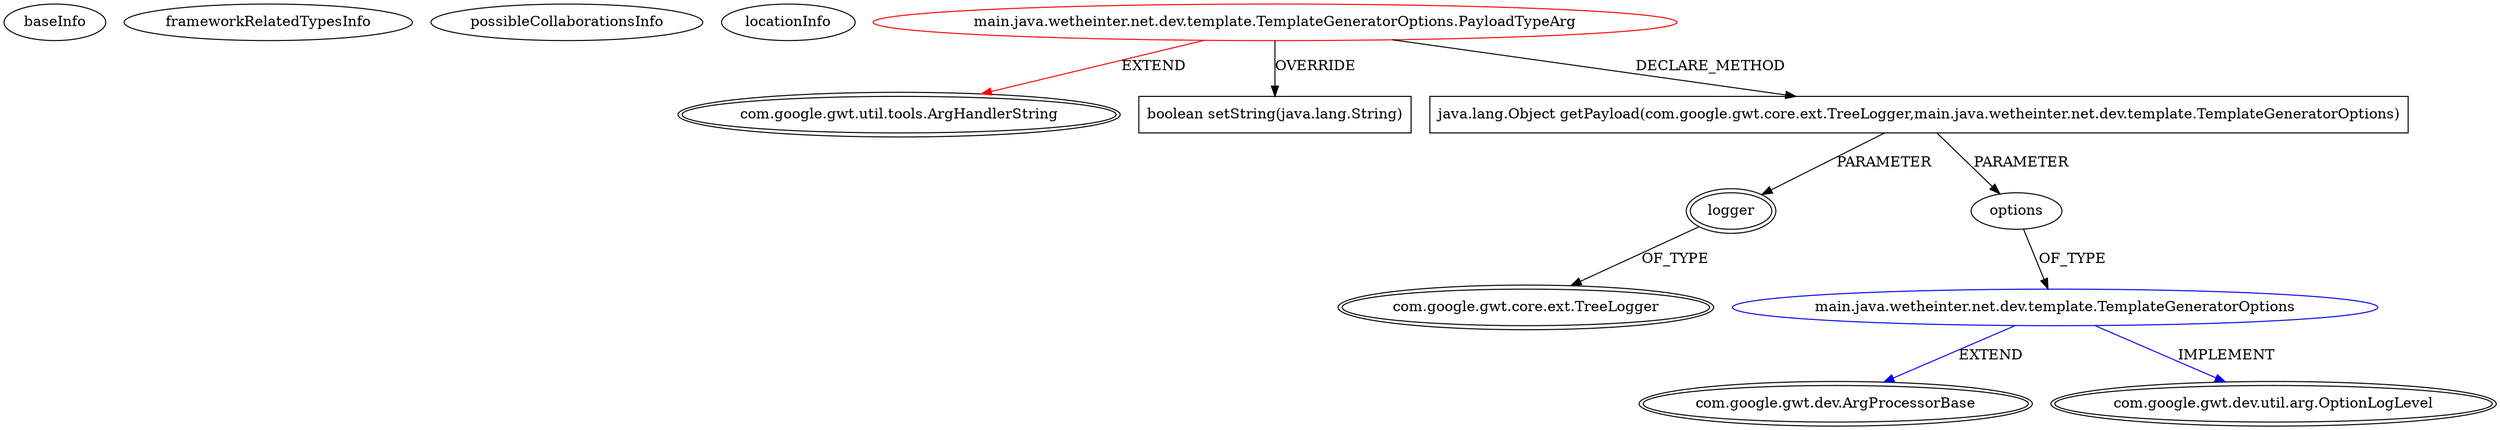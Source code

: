 digraph {
baseInfo[graphId=477,category="extension_graph",isAnonymous=false,possibleRelation=true]
frameworkRelatedTypesInfo[0="com.google.gwt.util.tools.ArgHandlerString"]
possibleCollaborationsInfo[0="477~CLIENT_METHOD_DECLARATION-PARAMETER_DECLARATION-~com.google.gwt.util.tools.ArgHandlerString ~com.google.gwt.dev.ArgProcessorBase com.google.gwt.dev.util.arg.OptionLogLevel ~false~false"]
locationInfo[projectName="WeTheInternet-xapi-template",filePath="/WeTheInternet-xapi-template/xapi-template-master/src/main/java/wetheinter/net/dev/template/TemplateGeneratorOptions.java",contextSignature="PayloadTypeArg",graphId="477"]
0[label="main.java.wetheinter.net.dev.template.TemplateGeneratorOptions.PayloadTypeArg",vertexType="ROOT_CLIENT_CLASS_DECLARATION",isFrameworkType=false,color=red]
1[label="com.google.gwt.util.tools.ArgHandlerString",vertexType="FRAMEWORK_CLASS_TYPE",isFrameworkType=true,peripheries=2]
2[label="boolean setString(java.lang.String)",vertexType="OVERRIDING_METHOD_DECLARATION",isFrameworkType=false,shape=box]
6[label="java.lang.Object getPayload(com.google.gwt.core.ext.TreeLogger,main.java.wetheinter.net.dev.template.TemplateGeneratorOptions)",vertexType="CLIENT_METHOD_DECLARATION",isFrameworkType=false,shape=box]
7[label="logger",vertexType="PARAMETER_DECLARATION",isFrameworkType=true,peripheries=2]
8[label="com.google.gwt.core.ext.TreeLogger",vertexType="FRAMEWORK_CLASS_TYPE",isFrameworkType=true,peripheries=2]
9[label="options",vertexType="PARAMETER_DECLARATION",isFrameworkType=false]
10[label="main.java.wetheinter.net.dev.template.TemplateGeneratorOptions",vertexType="REFERENCE_CLIENT_CLASS_DECLARATION",isFrameworkType=false,color=blue]
11[label="com.google.gwt.dev.ArgProcessorBase",vertexType="FRAMEWORK_CLASS_TYPE",isFrameworkType=true,peripheries=2]
12[label="com.google.gwt.dev.util.arg.OptionLogLevel",vertexType="FRAMEWORK_INTERFACE_TYPE",isFrameworkType=true,peripheries=2]
0->1[label="EXTEND",color=red]
0->2[label="OVERRIDE"]
0->6[label="DECLARE_METHOD"]
7->8[label="OF_TYPE"]
6->7[label="PARAMETER"]
10->11[label="EXTEND",color=blue]
10->12[label="IMPLEMENT",color=blue]
9->10[label="OF_TYPE"]
6->9[label="PARAMETER"]
}
